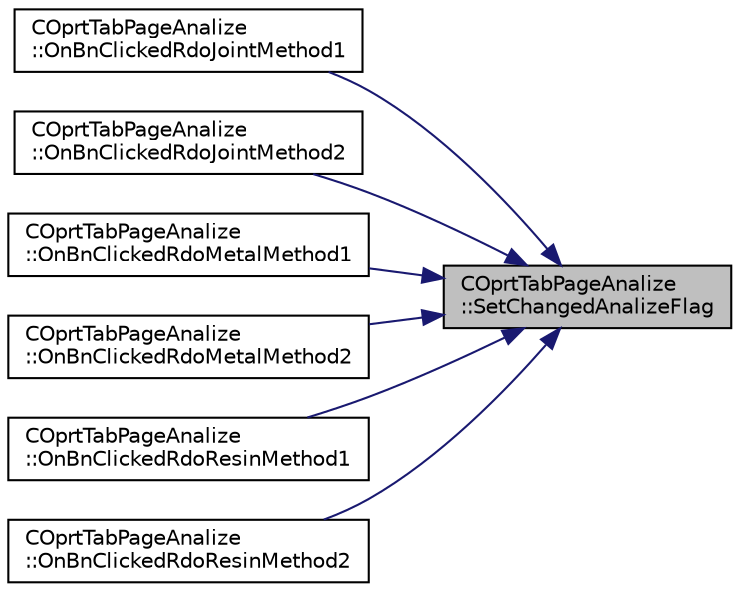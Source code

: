 digraph "COprtTabPageAnalize::SetChangedAnalizeFlag"
{
 // LATEX_PDF_SIZE
  edge [fontname="Helvetica",fontsize="10",labelfontname="Helvetica",labelfontsize="10"];
  node [fontname="Helvetica",fontsize="10",shape=record];
  rankdir="RL";
  Node1 [label="COprtTabPageAnalize\l::SetChangedAnalizeFlag",height=0.2,width=0.4,color="black", fillcolor="grey75", style="filled", fontcolor="black",tooltip="解析方法変更フラグのリセット"];
  Node1 -> Node2 [dir="back",color="midnightblue",fontsize="10",style="solid",fontname="Helvetica"];
  Node2 [label="COprtTabPageAnalize\l::OnBnClickedRdoJointMethod1",height=0.2,width=0.4,color="black", fillcolor="white", style="filled",URL="$class_c_oprt_tab_page_analize.html#a5a87297aab04b7bd9f08caca1da10cbd",tooltip="接続結果解析方法k-means選択時処理"];
  Node1 -> Node3 [dir="back",color="midnightblue",fontsize="10",style="solid",fontname="Helvetica"];
  Node3 [label="COprtTabPageAnalize\l::OnBnClickedRdoJointMethod2",height=0.2,width=0.4,color="black", fillcolor="white", style="filled",URL="$class_c_oprt_tab_page_analize.html#a734c44296f6c61bb086c00c428e1a5b0",tooltip="接続結果解析方法階層クラスタリング選択時処理"];
  Node1 -> Node4 [dir="back",color="midnightblue",fontsize="10",style="solid",fontname="Helvetica"];
  Node4 [label="COprtTabPageAnalize\l::OnBnClickedRdoMetalMethod1",height=0.2,width=0.4,color="black", fillcolor="white", style="filled",URL="$class_c_oprt_tab_page_analize.html#a149453a5283d6b91cad8848a18afb8f0",tooltip="金属面解析方法k-means選択時処理"];
  Node1 -> Node5 [dir="back",color="midnightblue",fontsize="10",style="solid",fontname="Helvetica"];
  Node5 [label="COprtTabPageAnalize\l::OnBnClickedRdoMetalMethod2",height=0.2,width=0.4,color="black", fillcolor="white", style="filled",URL="$class_c_oprt_tab_page_analize.html#a14e8bb16db62057f2bf9cbd512848dc4",tooltip="金属面解析方法階層クラスタリング選択時処理"];
  Node1 -> Node6 [dir="back",color="midnightblue",fontsize="10",style="solid",fontname="Helvetica"];
  Node6 [label="COprtTabPageAnalize\l::OnBnClickedRdoResinMethod1",height=0.2,width=0.4,color="black", fillcolor="white", style="filled",URL="$class_c_oprt_tab_page_analize.html#a62f06351ba5608c0c52bca42a913833b",tooltip="樹脂面解析方法k-means選択時処理"];
  Node1 -> Node7 [dir="back",color="midnightblue",fontsize="10",style="solid",fontname="Helvetica"];
  Node7 [label="COprtTabPageAnalize\l::OnBnClickedRdoResinMethod2",height=0.2,width=0.4,color="black", fillcolor="white", style="filled",URL="$class_c_oprt_tab_page_analize.html#a8f016c43a40aea8aebe54cf5ea5e98e3",tooltip="樹脂面解析方法階層クラスタリング選択時処理"];
}
